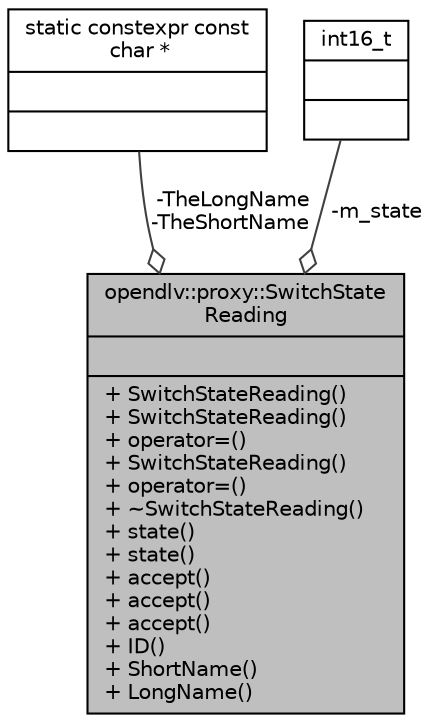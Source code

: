 digraph "opendlv::proxy::SwitchStateReading"
{
 // LATEX_PDF_SIZE
  edge [fontname="Helvetica",fontsize="10",labelfontname="Helvetica",labelfontsize="10"];
  node [fontname="Helvetica",fontsize="10",shape=record];
  Node1 [label="{opendlv::proxy::SwitchState\lReading\n||+ SwitchStateReading()\l+ SwitchStateReading()\l+ operator=()\l+ SwitchStateReading()\l+ operator=()\l+ ~SwitchStateReading()\l+ state()\l+ state()\l+ accept()\l+ accept()\l+ accept()\l+ ID()\l+ ShortName()\l+ LongName()\l}",height=0.2,width=0.4,color="black", fillcolor="grey75", style="filled", fontcolor="black",tooltip=" "];
  Node2 -> Node1 [color="grey25",fontsize="10",style="solid",label=" -TheLongName\n-TheShortName" ,arrowhead="odiamond",fontname="Helvetica"];
  Node2 [label="{static constexpr const\l char *\n||}",height=0.2,width=0.4,color="black", fillcolor="white", style="filled",tooltip=" "];
  Node3 -> Node1 [color="grey25",fontsize="10",style="solid",label=" -m_state" ,arrowhead="odiamond",fontname="Helvetica"];
  Node3 [label="{int16_t\n||}",height=0.2,width=0.4,color="black", fillcolor="white", style="filled",tooltip=" "];
}
